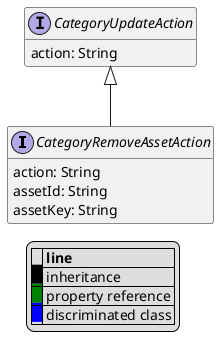 @startuml

hide empty fields
hide empty methods
legend
|= |= line |
|<back:black>   </back>| inheritance |
|<back:green>   </back>| property reference |
|<back:blue>   </back>| discriminated class |
endlegend
interface CategoryRemoveAssetAction [[CategoryRemoveAssetAction.svg]] extends CategoryUpdateAction {
    action: String
    assetId: String
    assetKey: String
}
interface CategoryUpdateAction [[CategoryUpdateAction.svg]]  {
    action: String
}





@enduml
